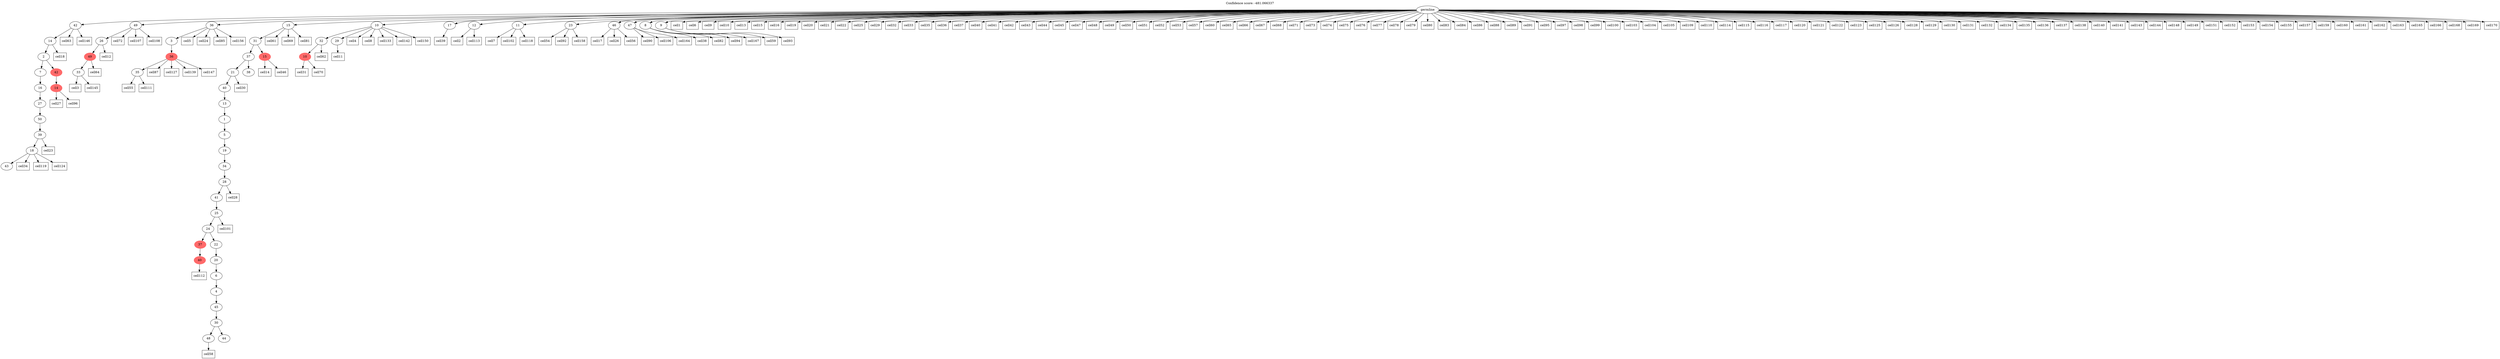 digraph g {
	"53" -> "54";
	"54" [label="43"];
	"52" -> "53";
	"53" [label="18"];
	"51" -> "52";
	"52" [label="39"];
	"50" -> "51";
	"51" [label="50"];
	"49" -> "50";
	"50" [label="27"];
	"48" -> "49";
	"49" [label="16"];
	"46" -> "47";
	"47" [color=indianred1, style=filled, label="14"];
	"45" -> "46";
	"46" [color=indianred1, style=filled, label="42"];
	"45" -> "48";
	"48" [label="7"];
	"44" -> "45";
	"45" [label="2"];
	"43" -> "44";
	"44" [label="14"];
	"41" -> "42";
	"42" [label="33"];
	"40" -> "41";
	"41" [color=indianred1, style=filled, label="49"];
	"39" -> "40";
	"40" [label="26"];
	"35" -> "36";
	"36" [label="35"];
	"34" -> "35";
	"35" [color=indianred1, style=filled, label="36"];
	"33" -> "34";
	"34" [label="3"];
	"29" -> "30";
	"30" [color=indianred1, style=filled, label="40"];
	"26" -> "27";
	"27" [label="48"];
	"26" -> "28";
	"28" [label="44"];
	"25" -> "26";
	"26" [label="30"];
	"24" -> "25";
	"25" [label="45"];
	"23" -> "24";
	"24" [label="4"];
	"22" -> "23";
	"23" [label="6"];
	"21" -> "22";
	"22" [label="20"];
	"20" -> "21";
	"21" [label="22"];
	"20" -> "29";
	"29" [color=indianred1, style=filled, label="37"];
	"19" -> "20";
	"20" [label="24"];
	"18" -> "19";
	"19" [label="25"];
	"17" -> "18";
	"18" [label="41"];
	"16" -> "17";
	"17" [label="28"];
	"15" -> "16";
	"16" [label="34"];
	"14" -> "15";
	"15" [label="19"];
	"13" -> "14";
	"14" [label="5"];
	"12" -> "13";
	"13" [label="1"];
	"11" -> "12";
	"12" [label="13"];
	"10" -> "11";
	"11" [label="40"];
	"9" -> "10";
	"10" [label="21"];
	"9" -> "31";
	"31" [label="38"];
	"7" -> "8";
	"8" [color=indianred1, style=filled, label="15"];
	"7" -> "9";
	"9" [label="37"];
	"6" -> "7";
	"7" [label="31"];
	"3" -> "4";
	"4" [color=indianred1, style=filled, label="10"];
	"2" -> "3";
	"3" [label="32"];
	"2" -> "5";
	"5" [label="29"];
	"0" -> "1";
	"1" [label="17"];
	"0" -> "2";
	"2" [label="10"];
	"0" -> "6";
	"6" [label="15"];
	"0" -> "32";
	"32" [label="12"];
	"0" -> "33";
	"33" [label="36"];
	"0" -> "37";
	"37" [label="11"];
	"0" -> "38";
	"38" [label="23"];
	"0" -> "39";
	"39" [label="49"];
	"0" -> "43";
	"43" [label="42"];
	"0" -> "55";
	"55" [label="46"];
	"0" -> "56";
	"56" [label="47"];
	"0" -> "57";
	"57" [label="8"];
	"0" -> "58";
	"58" [label="9"];
	"0" [label="germline"];
	"0" -> "cell1";
	"cell1" [shape=box];
	"32" -> "cell2";
	"cell2" [shape=box];
	"42" -> "cell3";
	"cell3" [shape=box];
	"2" -> "cell4";
	"cell4" [shape=box];
	"33" -> "cell5";
	"cell5" [shape=box];
	"0" -> "cell6";
	"cell6" [shape=box];
	"37" -> "cell7";
	"cell7" [shape=box];
	"2" -> "cell8";
	"cell8" [shape=box];
	"0" -> "cell9";
	"cell9" [shape=box];
	"0" -> "cell10";
	"cell10" [shape=box];
	"5" -> "cell11";
	"cell11" [shape=box];
	"40" -> "cell12";
	"cell12" [shape=box];
	"0" -> "cell13";
	"cell13" [shape=box];
	"8" -> "cell14";
	"cell14" [shape=box];
	"0" -> "cell15";
	"cell15" [shape=box];
	"0" -> "cell16";
	"cell16" [shape=box];
	"55" -> "cell17";
	"cell17" [shape=box];
	"44" -> "cell18";
	"cell18" [shape=box];
	"0" -> "cell19";
	"cell19" [shape=box];
	"0" -> "cell20";
	"cell20" [shape=box];
	"0" -> "cell21";
	"cell21" [shape=box];
	"0" -> "cell22";
	"cell22" [shape=box];
	"52" -> "cell23";
	"cell23" [shape=box];
	"33" -> "cell24";
	"cell24" [shape=box];
	"0" -> "cell25";
	"cell25" [shape=box];
	"55" -> "cell26";
	"cell26" [shape=box];
	"47" -> "cell27";
	"cell27" [shape=box];
	"17" -> "cell28";
	"cell28" [shape=box];
	"0" -> "cell29";
	"cell29" [shape=box];
	"10" -> "cell30";
	"cell30" [shape=box];
	"4" -> "cell31";
	"cell31" [shape=box];
	"0" -> "cell32";
	"cell32" [shape=box];
	"0" -> "cell33";
	"cell33" [shape=box];
	"53" -> "cell34";
	"cell34" [shape=box];
	"0" -> "cell35";
	"cell35" [shape=box];
	"0" -> "cell36";
	"cell36" [shape=box];
	"0" -> "cell37";
	"cell37" [shape=box];
	"57" -> "cell38";
	"cell38" [shape=box];
	"1" -> "cell39";
	"cell39" [shape=box];
	"0" -> "cell40";
	"cell40" [shape=box];
	"0" -> "cell41";
	"cell41" [shape=box];
	"0" -> "cell42";
	"cell42" [shape=box];
	"0" -> "cell43";
	"cell43" [shape=box];
	"0" -> "cell44";
	"cell44" [shape=box];
	"0" -> "cell45";
	"cell45" [shape=box];
	"8" -> "cell46";
	"cell46" [shape=box];
	"0" -> "cell47";
	"cell47" [shape=box];
	"0" -> "cell48";
	"cell48" [shape=box];
	"0" -> "cell49";
	"cell49" [shape=box];
	"0" -> "cell50";
	"cell50" [shape=box];
	"0" -> "cell51";
	"cell51" [shape=box];
	"0" -> "cell52";
	"cell52" [shape=box];
	"0" -> "cell53";
	"cell53" [shape=box];
	"38" -> "cell54";
	"cell54" [shape=box];
	"36" -> "cell55";
	"cell55" [shape=box];
	"55" -> "cell56";
	"cell56" [shape=box];
	"0" -> "cell57";
	"cell57" [shape=box];
	"27" -> "cell58";
	"cell58" [shape=box];
	"58" -> "cell59";
	"cell59" [shape=box];
	"0" -> "cell60";
	"cell60" [shape=box];
	"6" -> "cell61";
	"cell61" [shape=box];
	"3" -> "cell62";
	"cell62" [shape=box];
	"43" -> "cell63";
	"cell63" [shape=box];
	"41" -> "cell64";
	"cell64" [shape=box];
	"0" -> "cell65";
	"cell65" [shape=box];
	"0" -> "cell66";
	"cell66" [shape=box];
	"0" -> "cell67";
	"cell67" [shape=box];
	"0" -> "cell68";
	"cell68" [shape=box];
	"6" -> "cell69";
	"cell69" [shape=box];
	"4" -> "cell70";
	"cell70" [shape=box];
	"0" -> "cell71";
	"cell71" [shape=box];
	"39" -> "cell72";
	"cell72" [shape=box];
	"0" -> "cell73";
	"cell73" [shape=box];
	"0" -> "cell74";
	"cell74" [shape=box];
	"0" -> "cell75";
	"cell75" [shape=box];
	"0" -> "cell76";
	"cell76" [shape=box];
	"0" -> "cell77";
	"cell77" [shape=box];
	"0" -> "cell78";
	"cell78" [shape=box];
	"0" -> "cell79";
	"cell79" [shape=box];
	"0" -> "cell80";
	"cell80" [shape=box];
	"6" -> "cell81";
	"cell81" [shape=box];
	"57" -> "cell82";
	"cell82" [shape=box];
	"0" -> "cell83";
	"cell83" [shape=box];
	"0" -> "cell84";
	"cell84" [shape=box];
	"33" -> "cell85";
	"cell85" [shape=box];
	"0" -> "cell86";
	"cell86" [shape=box];
	"35" -> "cell87";
	"cell87" [shape=box];
	"0" -> "cell88";
	"cell88" [shape=box];
	"0" -> "cell89";
	"cell89" [shape=box];
	"56" -> "cell90";
	"cell90" [shape=box];
	"0" -> "cell91";
	"cell91" [shape=box];
	"38" -> "cell92";
	"cell92" [shape=box];
	"58" -> "cell93";
	"cell93" [shape=box];
	"57" -> "cell94";
	"cell94" [shape=box];
	"0" -> "cell95";
	"cell95" [shape=box];
	"47" -> "cell96";
	"cell96" [shape=box];
	"0" -> "cell97";
	"cell97" [shape=box];
	"0" -> "cell98";
	"cell98" [shape=box];
	"0" -> "cell99";
	"cell99" [shape=box];
	"0" -> "cell100";
	"cell100" [shape=box];
	"19" -> "cell101";
	"cell101" [shape=box];
	"37" -> "cell102";
	"cell102" [shape=box];
	"0" -> "cell103";
	"cell103" [shape=box];
	"0" -> "cell104";
	"cell104" [shape=box];
	"0" -> "cell105";
	"cell105" [shape=box];
	"56" -> "cell106";
	"cell106" [shape=box];
	"39" -> "cell107";
	"cell107" [shape=box];
	"39" -> "cell108";
	"cell108" [shape=box];
	"0" -> "cell109";
	"cell109" [shape=box];
	"0" -> "cell110";
	"cell110" [shape=box];
	"36" -> "cell111";
	"cell111" [shape=box];
	"30" -> "cell112";
	"cell112" [shape=box];
	"32" -> "cell113";
	"cell113" [shape=box];
	"0" -> "cell114";
	"cell114" [shape=box];
	"0" -> "cell115";
	"cell115" [shape=box];
	"0" -> "cell116";
	"cell116" [shape=box];
	"0" -> "cell117";
	"cell117" [shape=box];
	"37" -> "cell118";
	"cell118" [shape=box];
	"53" -> "cell119";
	"cell119" [shape=box];
	"0" -> "cell120";
	"cell120" [shape=box];
	"0" -> "cell121";
	"cell121" [shape=box];
	"0" -> "cell122";
	"cell122" [shape=box];
	"0" -> "cell123";
	"cell123" [shape=box];
	"53" -> "cell124";
	"cell124" [shape=box];
	"0" -> "cell125";
	"cell125" [shape=box];
	"0" -> "cell126";
	"cell126" [shape=box];
	"35" -> "cell127";
	"cell127" [shape=box];
	"0" -> "cell128";
	"cell128" [shape=box];
	"0" -> "cell129";
	"cell129" [shape=box];
	"0" -> "cell130";
	"cell130" [shape=box];
	"0" -> "cell131";
	"cell131" [shape=box];
	"0" -> "cell132";
	"cell132" [shape=box];
	"2" -> "cell133";
	"cell133" [shape=box];
	"0" -> "cell134";
	"cell134" [shape=box];
	"0" -> "cell135";
	"cell135" [shape=box];
	"0" -> "cell136";
	"cell136" [shape=box];
	"0" -> "cell137";
	"cell137" [shape=box];
	"0" -> "cell138";
	"cell138" [shape=box];
	"35" -> "cell139";
	"cell139" [shape=box];
	"0" -> "cell140";
	"cell140" [shape=box];
	"0" -> "cell141";
	"cell141" [shape=box];
	"2" -> "cell142";
	"cell142" [shape=box];
	"0" -> "cell143";
	"cell143" [shape=box];
	"0" -> "cell144";
	"cell144" [shape=box];
	"42" -> "cell145";
	"cell145" [shape=box];
	"43" -> "cell146";
	"cell146" [shape=box];
	"35" -> "cell147";
	"cell147" [shape=box];
	"0" -> "cell148";
	"cell148" [shape=box];
	"0" -> "cell149";
	"cell149" [shape=box];
	"2" -> "cell150";
	"cell150" [shape=box];
	"0" -> "cell151";
	"cell151" [shape=box];
	"0" -> "cell152";
	"cell152" [shape=box];
	"0" -> "cell153";
	"cell153" [shape=box];
	"0" -> "cell154";
	"cell154" [shape=box];
	"0" -> "cell155";
	"cell155" [shape=box];
	"33" -> "cell156";
	"cell156" [shape=box];
	"0" -> "cell157";
	"cell157" [shape=box];
	"38" -> "cell158";
	"cell158" [shape=box];
	"0" -> "cell159";
	"cell159" [shape=box];
	"0" -> "cell160";
	"cell160" [shape=box];
	"0" -> "cell161";
	"cell161" [shape=box];
	"0" -> "cell162";
	"cell162" [shape=box];
	"0" -> "cell163";
	"cell163" [shape=box];
	"56" -> "cell164";
	"cell164" [shape=box];
	"0" -> "cell165";
	"cell165" [shape=box];
	"0" -> "cell166";
	"cell166" [shape=box];
	"57" -> "cell167";
	"cell167" [shape=box];
	"0" -> "cell168";
	"cell168" [shape=box];
	"0" -> "cell169";
	"cell169" [shape=box];
	"0" -> "cell170";
	"cell170" [shape=box];
	labelloc="t";
	label="Confidence score: -481.066337";
}
